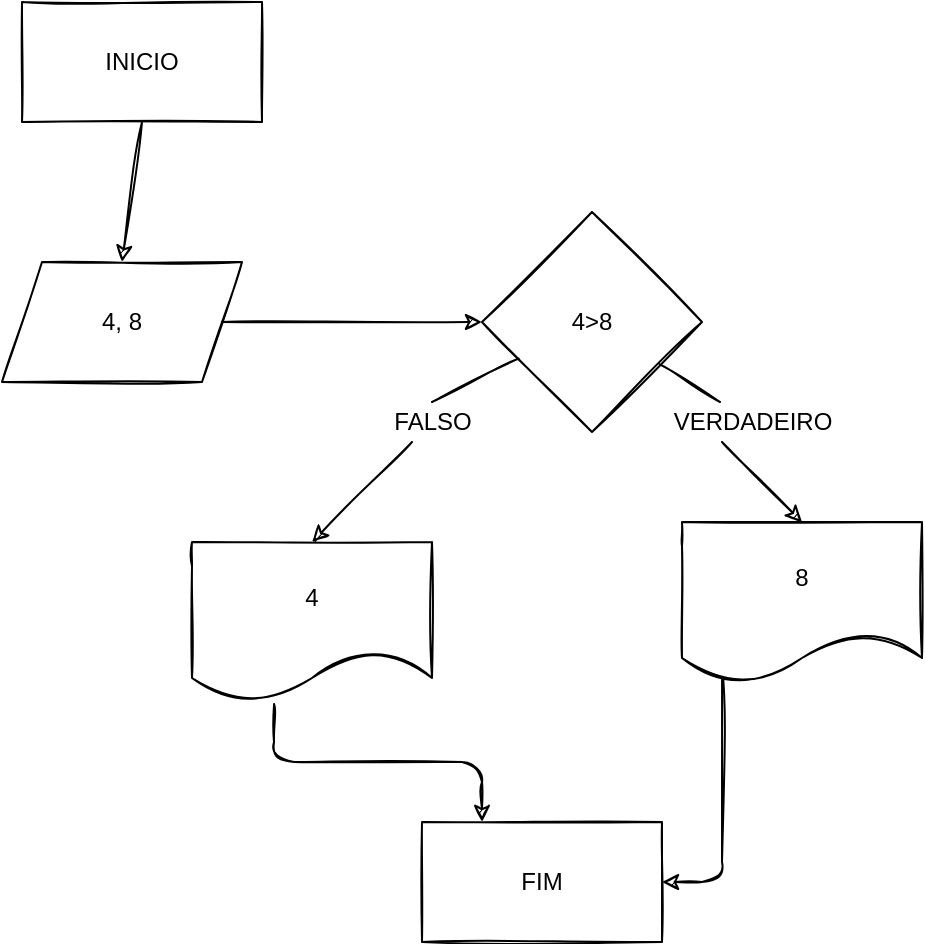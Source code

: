 <mxfile version="17.1.3" type="github">
  <diagram id="ZUWflOWDKouPBSWnlvdi" name="Page-1">
    <mxGraphModel dx="868" dy="482" grid="1" gridSize="10" guides="1" tooltips="1" connect="1" arrows="1" fold="1" page="1" pageScale="1" pageWidth="827" pageHeight="1169" math="0" shadow="0">
      <root>
        <mxCell id="0" />
        <mxCell id="1" parent="0" />
        <mxCell id="QSPKhglQrRxLIh65UJ3t-1" value="&lt;div style=&quot;text-align: justify&quot;&gt;INICIO&lt;/div&gt;" style="whiteSpace=wrap;html=1;sketch=1;" vertex="1" parent="1">
          <mxGeometry x="160" y="20" width="120" height="60" as="geometry" />
        </mxCell>
        <mxCell id="QSPKhglQrRxLIh65UJ3t-2" value="FIM" style="whiteSpace=wrap;html=1;sketch=1;" vertex="1" parent="1">
          <mxGeometry x="360" y="430" width="120" height="60" as="geometry" />
        </mxCell>
        <mxCell id="QSPKhglQrRxLIh65UJ3t-3" value="4, 8" style="shape=parallelogram;perimeter=parallelogramPerimeter;whiteSpace=wrap;html=1;fixedSize=1;sketch=1;" vertex="1" parent="1">
          <mxGeometry x="150" y="150" width="120" height="60" as="geometry" />
        </mxCell>
        <mxCell id="QSPKhglQrRxLIh65UJ3t-4" value="4" style="shape=document;whiteSpace=wrap;html=1;boundedLbl=1;sketch=1;" vertex="1" parent="1">
          <mxGeometry x="245" y="290" width="120" height="80" as="geometry" />
        </mxCell>
        <mxCell id="QSPKhglQrRxLIh65UJ3t-5" value="4&amp;gt;8" style="rhombus;whiteSpace=wrap;html=1;sketch=1;" vertex="1" parent="1">
          <mxGeometry x="390" y="125" width="110" height="110" as="geometry" />
        </mxCell>
        <mxCell id="QSPKhglQrRxLIh65UJ3t-7" value="" style="endArrow=classic;html=1;entryX=0.5;entryY=0;entryDx=0;entryDy=0;exitX=0.5;exitY=1;exitDx=0;exitDy=0;sketch=1;" edge="1" parent="1" source="QSPKhglQrRxLIh65UJ3t-1" target="QSPKhglQrRxLIh65UJ3t-3">
          <mxGeometry width="50" height="50" relative="1" as="geometry">
            <mxPoint x="140" y="110" as="sourcePoint" />
            <mxPoint x="140" y="100" as="targetPoint" />
          </mxGeometry>
        </mxCell>
        <mxCell id="QSPKhglQrRxLIh65UJ3t-8" value="" style="endArrow=classic;html=1;exitX=1;exitY=0.5;exitDx=0;exitDy=0;entryX=0;entryY=0.5;entryDx=0;entryDy=0;sketch=1;" edge="1" parent="1" source="QSPKhglQrRxLIh65UJ3t-3" target="QSPKhglQrRxLIh65UJ3t-5">
          <mxGeometry width="50" height="50" relative="1" as="geometry">
            <mxPoint x="160" y="210" as="sourcePoint" />
            <mxPoint x="210" y="160" as="targetPoint" />
          </mxGeometry>
        </mxCell>
        <mxCell id="QSPKhglQrRxLIh65UJ3t-9" value="" style="endArrow=classic;html=1;entryX=0.5;entryY=0;entryDx=0;entryDy=0;startArrow=none;sketch=1;" edge="1" parent="1" source="QSPKhglQrRxLIh65UJ3t-14" target="QSPKhglQrRxLIh65UJ3t-4">
          <mxGeometry width="50" height="50" relative="1" as="geometry">
            <mxPoint x="340" y="230" as="sourcePoint" />
            <mxPoint x="320" y="270" as="targetPoint" />
          </mxGeometry>
        </mxCell>
        <mxCell id="QSPKhglQrRxLIh65UJ3t-15" value="" style="endArrow=classic;html=1;startArrow=none;sketch=1;" edge="1" parent="1" source="QSPKhglQrRxLIh65UJ3t-16">
          <mxGeometry width="50" height="50" relative="1" as="geometry">
            <mxPoint x="490" y="320" as="sourcePoint" />
            <mxPoint x="550" y="280" as="targetPoint" />
            <Array as="points">
              <mxPoint x="510" y="240" />
            </Array>
          </mxGeometry>
        </mxCell>
        <mxCell id="QSPKhglQrRxLIh65UJ3t-16" value="VERDADEIRO" style="text;html=1;align=center;verticalAlign=middle;resizable=0;points=[];autosize=1;strokeColor=none;fillColor=none;rotation=0;sketch=1;" vertex="1" parent="1">
          <mxGeometry x="480" y="220" width="90" height="20" as="geometry" />
        </mxCell>
        <mxCell id="QSPKhglQrRxLIh65UJ3t-17" value="" style="endArrow=none;html=1;sketch=1;" edge="1" parent="1" source="QSPKhglQrRxLIh65UJ3t-5" target="QSPKhglQrRxLIh65UJ3t-16">
          <mxGeometry width="50" height="50" relative="1" as="geometry">
            <mxPoint x="473.6" y="206.4" as="sourcePoint" />
            <mxPoint x="550" y="280" as="targetPoint" />
            <Array as="points" />
          </mxGeometry>
        </mxCell>
        <mxCell id="QSPKhglQrRxLIh65UJ3t-14" value="FALSO" style="text;html=1;align=center;verticalAlign=middle;resizable=0;points=[];autosize=1;strokeColor=none;fillColor=none;rotation=0;sketch=1;" vertex="1" parent="1">
          <mxGeometry x="340" y="220" width="50" height="20" as="geometry" />
        </mxCell>
        <mxCell id="QSPKhglQrRxLIh65UJ3t-18" value="" style="endArrow=none;html=1;entryX=0.5;entryY=0;entryDx=0;entryDy=0;sketch=1;" edge="1" parent="1" source="QSPKhglQrRxLIh65UJ3t-5" target="QSPKhglQrRxLIh65UJ3t-14">
          <mxGeometry width="50" height="50" relative="1" as="geometry">
            <mxPoint x="414.2" y="204.2" as="sourcePoint" />
            <mxPoint x="305" y="290" as="targetPoint" />
          </mxGeometry>
        </mxCell>
        <mxCell id="QSPKhglQrRxLIh65UJ3t-20" value="" style="endArrow=classic;html=1;entryX=0.25;entryY=0;entryDx=0;entryDy=0;edgeStyle=orthogonalEdgeStyle;exitX=0.342;exitY=1.013;exitDx=0;exitDy=0;exitPerimeter=0;sketch=1;" edge="1" parent="1" source="QSPKhglQrRxLIh65UJ3t-4" target="QSPKhglQrRxLIh65UJ3t-2">
          <mxGeometry width="50" height="50" relative="1" as="geometry">
            <mxPoint x="290" y="410" as="sourcePoint" />
            <mxPoint x="340" y="360" as="targetPoint" />
          </mxGeometry>
        </mxCell>
        <mxCell id="QSPKhglQrRxLIh65UJ3t-21" value="" style="endArrow=classic;html=1;exitX=0.417;exitY=1;exitDx=0;exitDy=0;exitPerimeter=0;entryX=1;entryY=0.5;entryDx=0;entryDy=0;edgeStyle=orthogonalEdgeStyle;sketch=1;" edge="1" parent="1" target="QSPKhglQrRxLIh65UJ3t-2">
          <mxGeometry width="50" height="50" relative="1" as="geometry">
            <mxPoint x="540.04" y="340" as="sourcePoint" />
            <mxPoint x="470" y="450" as="targetPoint" />
          </mxGeometry>
        </mxCell>
        <mxCell id="QSPKhglQrRxLIh65UJ3t-23" value="8" style="shape=document;whiteSpace=wrap;html=1;boundedLbl=1;rounded=0;sketch=1;" vertex="1" parent="1">
          <mxGeometry x="490" y="280" width="120" height="80" as="geometry" />
        </mxCell>
      </root>
    </mxGraphModel>
  </diagram>
</mxfile>
